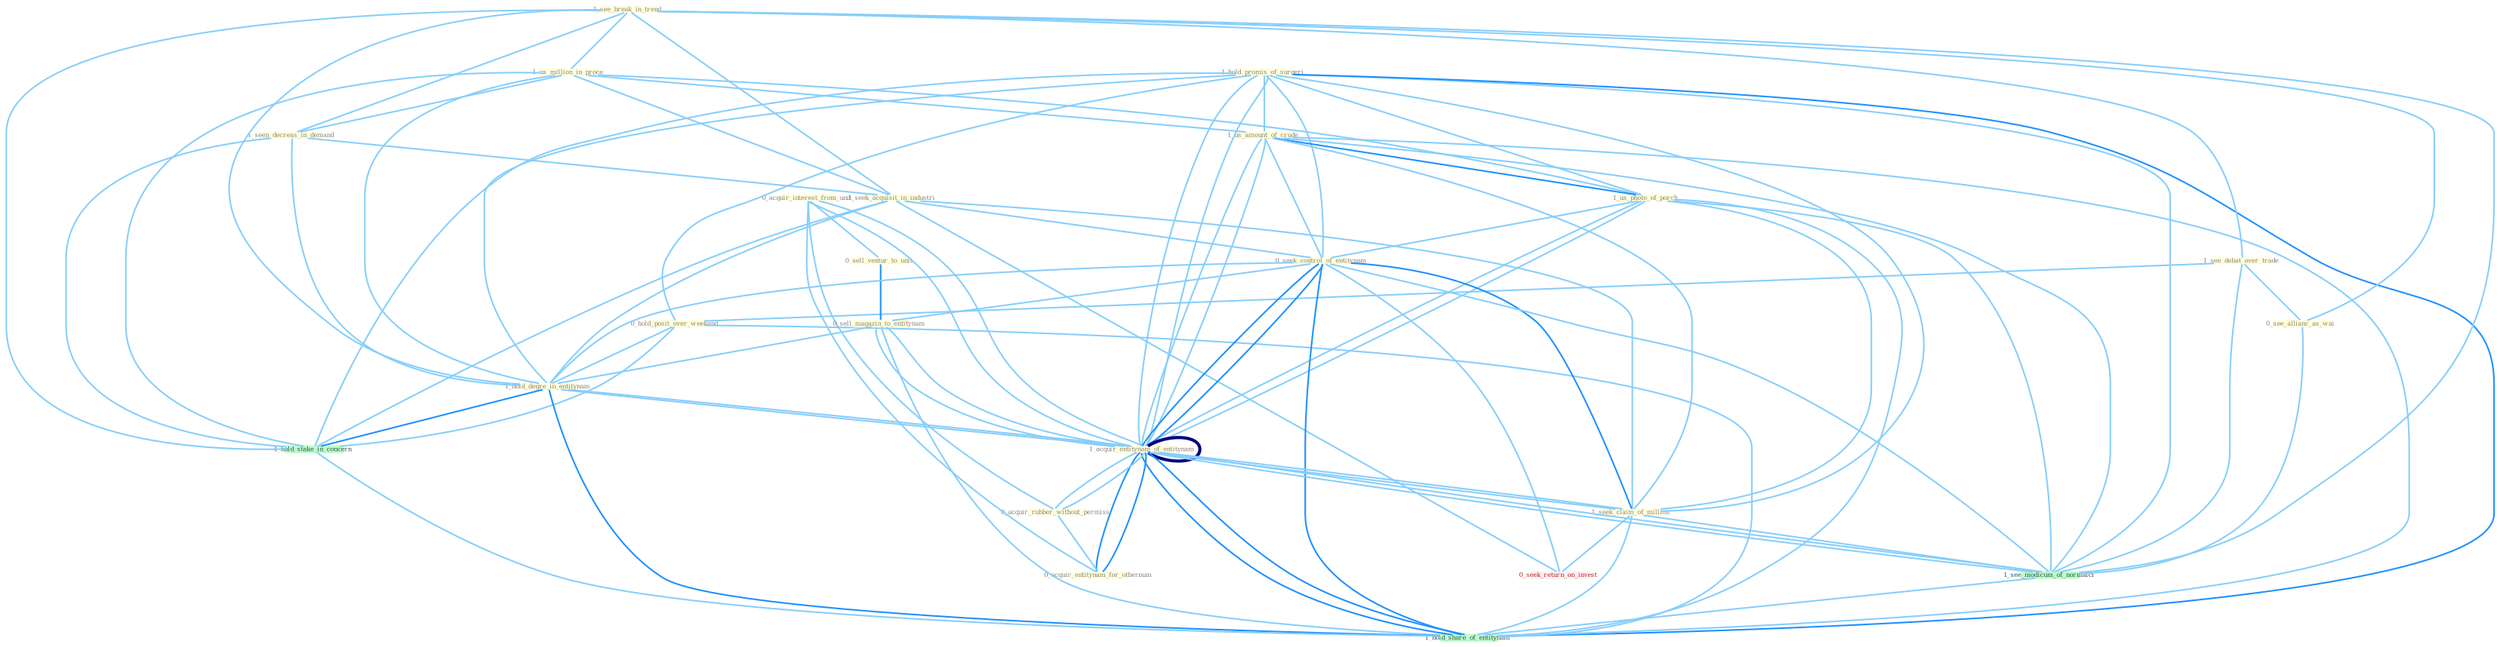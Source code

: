 Graph G{ 
    node
    [shape=polygon,style=filled,width=.5,height=.06,color="#BDFCC9",fixedsize=true,fontsize=4,
    fontcolor="#2f4f4f"];
    {node
    [color="#ffffe0", fontcolor="#8b7d6b"] "0_acquir_interest_from_unit " "1_hold_promis_of_surgeri " "1_see_break_in_trend " "1_see_debat_over_trade " "1_us_million_in_proce " "1_us_amount_of_crude " "1_seen_decreas_in_demand " "0_hold_posit_over_weekend " "1_us_photo_of_porch " "0_sell_ventur_to_unit " "1_seek_acquisit_in_industri " "0_seek_control_of_entitynam " "0_sell_magazin_to_entitynam " "0_see_allianc_as_wai " "1_hold_degre_in_entitynam " "1_acquir_entitynam_of_entitynam " "0_acquir_rubber_without_permiss " "0_acquir_entitynam_for_othernum " "1_seek_claim_of_million "}
{node [color="#fff0f5", fontcolor="#b22222"] "0_seek_return_on_invest "}
edge [color="#B0E2FF"];

	"0_acquir_interest_from_unit " -- "0_sell_ventur_to_unit " [w="1", color="#87cefa" ];
	"0_acquir_interest_from_unit " -- "1_acquir_entitynam_of_entitynam " [w="1", color="#87cefa" ];
	"0_acquir_interest_from_unit " -- "0_acquir_rubber_without_permiss " [w="1", color="#87cefa" ];
	"0_acquir_interest_from_unit " -- "0_acquir_entitynam_for_othernum " [w="1", color="#87cefa" ];
	"0_acquir_interest_from_unit " -- "1_acquir_entitynam_of_entitynam " [w="1", color="#87cefa" ];
	"1_hold_promis_of_surgeri " -- "1_us_amount_of_crude " [w="1", color="#87cefa" ];
	"1_hold_promis_of_surgeri " -- "0_hold_posit_over_weekend " [w="1", color="#87cefa" ];
	"1_hold_promis_of_surgeri " -- "1_us_photo_of_porch " [w="1", color="#87cefa" ];
	"1_hold_promis_of_surgeri " -- "0_seek_control_of_entitynam " [w="1", color="#87cefa" ];
	"1_hold_promis_of_surgeri " -- "1_hold_degre_in_entitynam " [w="1", color="#87cefa" ];
	"1_hold_promis_of_surgeri " -- "1_acquir_entitynam_of_entitynam " [w="1", color="#87cefa" ];
	"1_hold_promis_of_surgeri " -- "1_seek_claim_of_million " [w="1", color="#87cefa" ];
	"1_hold_promis_of_surgeri " -- "1_hold_stake_in_concern " [w="1", color="#87cefa" ];
	"1_hold_promis_of_surgeri " -- "1_see_modicum_of_normalci " [w="1", color="#87cefa" ];
	"1_hold_promis_of_surgeri " -- "1_acquir_entitynam_of_entitynam " [w="1", color="#87cefa" ];
	"1_hold_promis_of_surgeri " -- "1_hold_share_of_entitynam " [w="2", color="#1e90ff" , len=0.8];
	"1_see_break_in_trend " -- "1_see_debat_over_trade " [w="1", color="#87cefa" ];
	"1_see_break_in_trend " -- "1_us_million_in_proce " [w="1", color="#87cefa" ];
	"1_see_break_in_trend " -- "1_seen_decreas_in_demand " [w="1", color="#87cefa" ];
	"1_see_break_in_trend " -- "1_seek_acquisit_in_industri " [w="1", color="#87cefa" ];
	"1_see_break_in_trend " -- "0_see_allianc_as_wai " [w="1", color="#87cefa" ];
	"1_see_break_in_trend " -- "1_hold_degre_in_entitynam " [w="1", color="#87cefa" ];
	"1_see_break_in_trend " -- "1_hold_stake_in_concern " [w="1", color="#87cefa" ];
	"1_see_break_in_trend " -- "1_see_modicum_of_normalci " [w="1", color="#87cefa" ];
	"1_see_debat_over_trade " -- "0_hold_posit_over_weekend " [w="1", color="#87cefa" ];
	"1_see_debat_over_trade " -- "0_see_allianc_as_wai " [w="1", color="#87cefa" ];
	"1_see_debat_over_trade " -- "1_see_modicum_of_normalci " [w="1", color="#87cefa" ];
	"1_us_million_in_proce " -- "1_us_amount_of_crude " [w="1", color="#87cefa" ];
	"1_us_million_in_proce " -- "1_seen_decreas_in_demand " [w="1", color="#87cefa" ];
	"1_us_million_in_proce " -- "1_us_photo_of_porch " [w="1", color="#87cefa" ];
	"1_us_million_in_proce " -- "1_seek_acquisit_in_industri " [w="1", color="#87cefa" ];
	"1_us_million_in_proce " -- "1_hold_degre_in_entitynam " [w="1", color="#87cefa" ];
	"1_us_million_in_proce " -- "1_hold_stake_in_concern " [w="1", color="#87cefa" ];
	"1_us_amount_of_crude " -- "1_us_photo_of_porch " [w="2", color="#1e90ff" , len=0.8];
	"1_us_amount_of_crude " -- "0_seek_control_of_entitynam " [w="1", color="#87cefa" ];
	"1_us_amount_of_crude " -- "1_acquir_entitynam_of_entitynam " [w="1", color="#87cefa" ];
	"1_us_amount_of_crude " -- "1_seek_claim_of_million " [w="1", color="#87cefa" ];
	"1_us_amount_of_crude " -- "1_see_modicum_of_normalci " [w="1", color="#87cefa" ];
	"1_us_amount_of_crude " -- "1_acquir_entitynam_of_entitynam " [w="1", color="#87cefa" ];
	"1_us_amount_of_crude " -- "1_hold_share_of_entitynam " [w="1", color="#87cefa" ];
	"1_seen_decreas_in_demand " -- "1_seek_acquisit_in_industri " [w="1", color="#87cefa" ];
	"1_seen_decreas_in_demand " -- "1_hold_degre_in_entitynam " [w="1", color="#87cefa" ];
	"1_seen_decreas_in_demand " -- "1_hold_stake_in_concern " [w="1", color="#87cefa" ];
	"0_hold_posit_over_weekend " -- "1_hold_degre_in_entitynam " [w="1", color="#87cefa" ];
	"0_hold_posit_over_weekend " -- "1_hold_stake_in_concern " [w="1", color="#87cefa" ];
	"0_hold_posit_over_weekend " -- "1_hold_share_of_entitynam " [w="1", color="#87cefa" ];
	"1_us_photo_of_porch " -- "0_seek_control_of_entitynam " [w="1", color="#87cefa" ];
	"1_us_photo_of_porch " -- "1_acquir_entitynam_of_entitynam " [w="1", color="#87cefa" ];
	"1_us_photo_of_porch " -- "1_seek_claim_of_million " [w="1", color="#87cefa" ];
	"1_us_photo_of_porch " -- "1_see_modicum_of_normalci " [w="1", color="#87cefa" ];
	"1_us_photo_of_porch " -- "1_acquir_entitynam_of_entitynam " [w="1", color="#87cefa" ];
	"1_us_photo_of_porch " -- "1_hold_share_of_entitynam " [w="1", color="#87cefa" ];
	"0_sell_ventur_to_unit " -- "0_sell_magazin_to_entitynam " [w="2", color="#1e90ff" , len=0.8];
	"1_seek_acquisit_in_industri " -- "0_seek_control_of_entitynam " [w="1", color="#87cefa" ];
	"1_seek_acquisit_in_industri " -- "1_hold_degre_in_entitynam " [w="1", color="#87cefa" ];
	"1_seek_acquisit_in_industri " -- "1_seek_claim_of_million " [w="1", color="#87cefa" ];
	"1_seek_acquisit_in_industri " -- "1_hold_stake_in_concern " [w="1", color="#87cefa" ];
	"1_seek_acquisit_in_industri " -- "0_seek_return_on_invest " [w="1", color="#87cefa" ];
	"0_seek_control_of_entitynam " -- "0_sell_magazin_to_entitynam " [w="1", color="#87cefa" ];
	"0_seek_control_of_entitynam " -- "1_hold_degre_in_entitynam " [w="1", color="#87cefa" ];
	"0_seek_control_of_entitynam " -- "1_acquir_entitynam_of_entitynam " [w="2", color="#1e90ff" , len=0.8];
	"0_seek_control_of_entitynam " -- "1_seek_claim_of_million " [w="2", color="#1e90ff" , len=0.8];
	"0_seek_control_of_entitynam " -- "0_seek_return_on_invest " [w="1", color="#87cefa" ];
	"0_seek_control_of_entitynam " -- "1_see_modicum_of_normalci " [w="1", color="#87cefa" ];
	"0_seek_control_of_entitynam " -- "1_acquir_entitynam_of_entitynam " [w="2", color="#1e90ff" , len=0.8];
	"0_seek_control_of_entitynam " -- "1_hold_share_of_entitynam " [w="2", color="#1e90ff" , len=0.8];
	"0_sell_magazin_to_entitynam " -- "1_hold_degre_in_entitynam " [w="1", color="#87cefa" ];
	"0_sell_magazin_to_entitynam " -- "1_acquir_entitynam_of_entitynam " [w="1", color="#87cefa" ];
	"0_sell_magazin_to_entitynam " -- "1_acquir_entitynam_of_entitynam " [w="1", color="#87cefa" ];
	"0_sell_magazin_to_entitynam " -- "1_hold_share_of_entitynam " [w="1", color="#87cefa" ];
	"0_see_allianc_as_wai " -- "1_see_modicum_of_normalci " [w="1", color="#87cefa" ];
	"1_hold_degre_in_entitynam " -- "1_acquir_entitynam_of_entitynam " [w="1", color="#87cefa" ];
	"1_hold_degre_in_entitynam " -- "1_hold_stake_in_concern " [w="2", color="#1e90ff" , len=0.8];
	"1_hold_degre_in_entitynam " -- "1_acquir_entitynam_of_entitynam " [w="1", color="#87cefa" ];
	"1_hold_degre_in_entitynam " -- "1_hold_share_of_entitynam " [w="2", color="#1e90ff" , len=0.8];
	"1_acquir_entitynam_of_entitynam " -- "0_acquir_rubber_without_permiss " [w="1", color="#87cefa" ];
	"1_acquir_entitynam_of_entitynam " -- "0_acquir_entitynam_for_othernum " [w="2", color="#1e90ff" , len=0.8];
	"1_acquir_entitynam_of_entitynam " -- "1_seek_claim_of_million " [w="1", color="#87cefa" ];
	"1_acquir_entitynam_of_entitynam " -- "1_see_modicum_of_normalci " [w="1", color="#87cefa" ];
	"1_acquir_entitynam_of_entitynam " -- "1_acquir_entitynam_of_entitynam " [w="4", style=bold, color="#000080", len=0.4];
	"1_acquir_entitynam_of_entitynam " -- "1_hold_share_of_entitynam " [w="2", color="#1e90ff" , len=0.8];
	"0_acquir_rubber_without_permiss " -- "0_acquir_entitynam_for_othernum " [w="1", color="#87cefa" ];
	"0_acquir_rubber_without_permiss " -- "1_acquir_entitynam_of_entitynam " [w="1", color="#87cefa" ];
	"0_acquir_entitynam_for_othernum " -- "1_acquir_entitynam_of_entitynam " [w="2", color="#1e90ff" , len=0.8];
	"1_seek_claim_of_million " -- "0_seek_return_on_invest " [w="1", color="#87cefa" ];
	"1_seek_claim_of_million " -- "1_see_modicum_of_normalci " [w="1", color="#87cefa" ];
	"1_seek_claim_of_million " -- "1_acquir_entitynam_of_entitynam " [w="1", color="#87cefa" ];
	"1_seek_claim_of_million " -- "1_hold_share_of_entitynam " [w="1", color="#87cefa" ];
	"1_hold_stake_in_concern " -- "1_hold_share_of_entitynam " [w="1", color="#87cefa" ];
	"1_see_modicum_of_normalci " -- "1_acquir_entitynam_of_entitynam " [w="1", color="#87cefa" ];
	"1_see_modicum_of_normalci " -- "1_hold_share_of_entitynam " [w="1", color="#87cefa" ];
	"1_acquir_entitynam_of_entitynam " -- "1_hold_share_of_entitynam " [w="2", color="#1e90ff" , len=0.8];
}